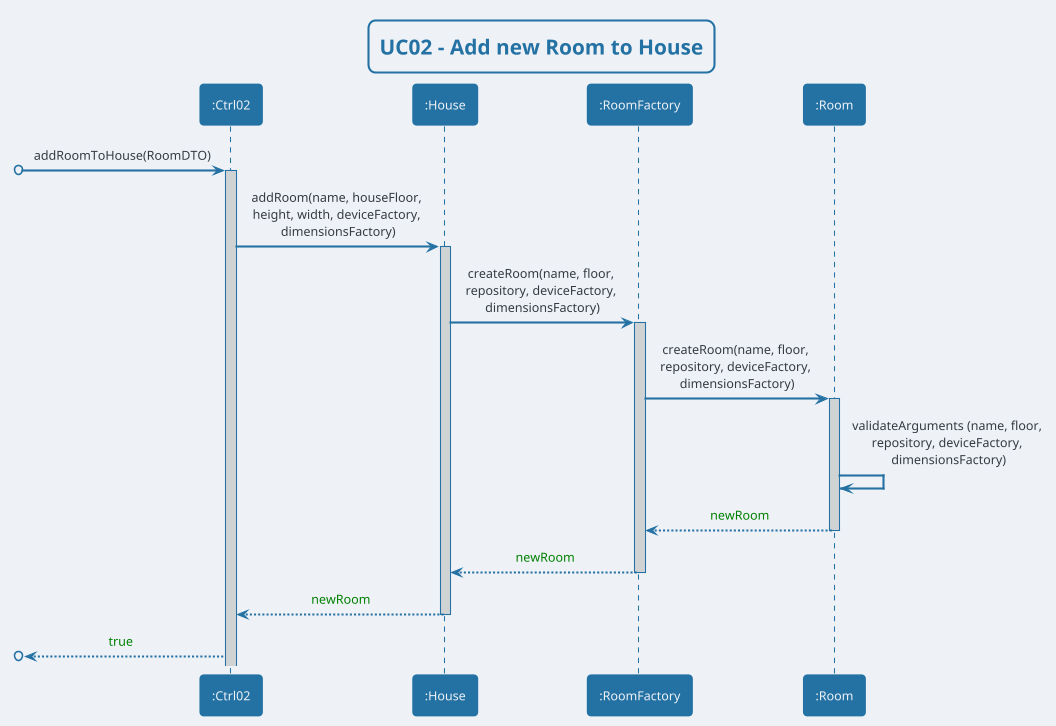 @startuml
!theme cerulean-outline

skinparam backgroundColor #EEF2F7
skinparam titleBorderRoundCorner 15
skinparam titleBorderThickness 2
skinparam titleBorderColor #2471A3
skinparam titleFontColor #2471A3
skinparam sequenceArrowThickness 2
skinparam defaultTextAlignment center
skinparam sequenceParticipantBorderThickness 2
skinparam sequenceParticipantFontColor #EEF2F7
skinparam sequenceLifeLineBorderColor #2471A3
skinparam sequenceLifeLineBorderThickness 1.5
skinparam sequenceParticipantBackgroundColor #2471A3
skinparam sequenceParticipantBorderColor #2471A3
skinparam ArrowColor #2471A3
skinparam ArrowThickness 2
skinparam sequenceLifeLineBackgroundColor #D0D3D4

title UC02 - Add new Room to House

[o-> ":Ctrl02" : addRoomToHouse(RoomDTO)
activate ":Ctrl02"
":Ctrl02" -> ":House" : addRoom(name, houseFloor, \nheight, width, deviceFactory, \ndimensionsFactory)
activate ":House"
":House" -> ":RoomFactory" : createRoom(name, floor, \nrepository, deviceFactory, \ndimensionsFactory)
activate ":RoomFactory"
":RoomFactory" ->":Room" :createRoom(name, floor, \nrepository, deviceFactory, \ndimensionsFactory)
activate ":Room"
":Room" -> ":Room" : validateArguments (name, floor, \nrepository, deviceFactory, \ndimensionsFactory)
":Room" --> ":RoomFactory" : <font color="green">newRoom
deactivate ":Room"
":RoomFactory" --> ":House" : <font color="green">newRoom
deactivate ":RoomFactory"
":Ctrl02" <-- ":House" : <font color="green">newRoom
deactivate ":House"
[o<-- ":Ctrl02": <font color="green">true </font>

@enduml